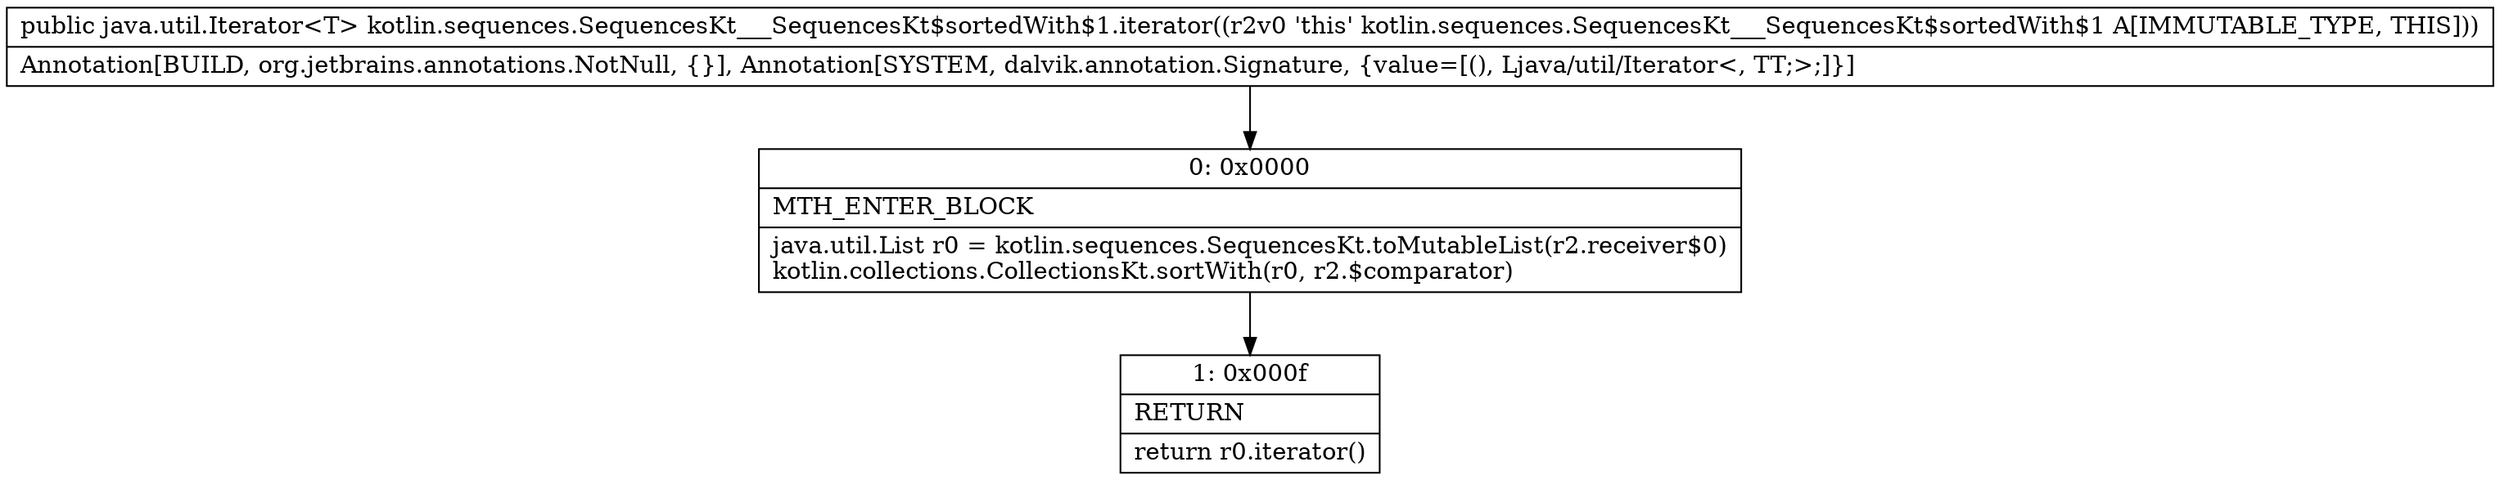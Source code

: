 digraph "CFG forkotlin.sequences.SequencesKt___SequencesKt$sortedWith$1.iterator()Ljava\/util\/Iterator;" {
Node_0 [shape=record,label="{0\:\ 0x0000|MTH_ENTER_BLOCK\l|java.util.List r0 = kotlin.sequences.SequencesKt.toMutableList(r2.receiver$0)\lkotlin.collections.CollectionsKt.sortWith(r0, r2.$comparator)\l}"];
Node_1 [shape=record,label="{1\:\ 0x000f|RETURN\l|return r0.iterator()\l}"];
MethodNode[shape=record,label="{public java.util.Iterator\<T\> kotlin.sequences.SequencesKt___SequencesKt$sortedWith$1.iterator((r2v0 'this' kotlin.sequences.SequencesKt___SequencesKt$sortedWith$1 A[IMMUTABLE_TYPE, THIS]))  | Annotation[BUILD, org.jetbrains.annotations.NotNull, \{\}], Annotation[SYSTEM, dalvik.annotation.Signature, \{value=[(), Ljava\/util\/Iterator\<, TT;\>;]\}]\l}"];
MethodNode -> Node_0;
Node_0 -> Node_1;
}

